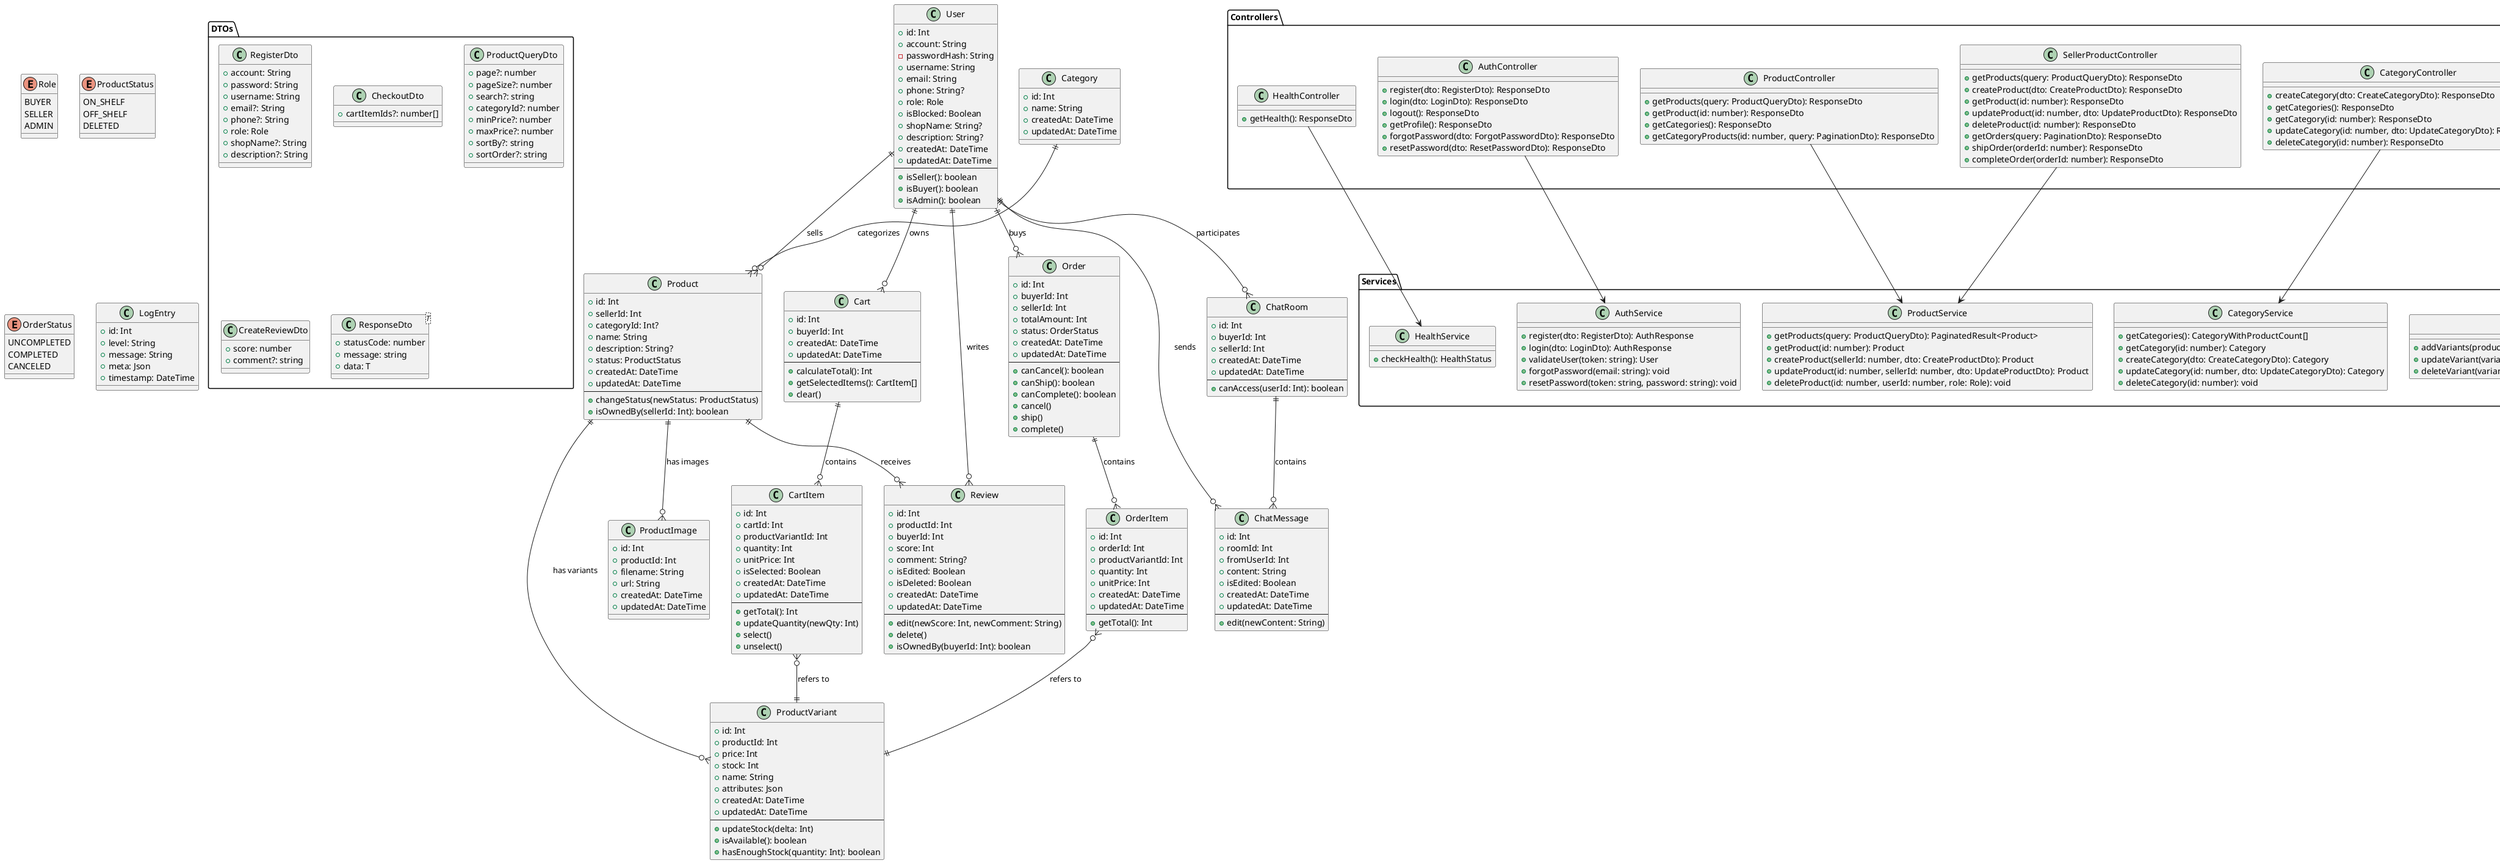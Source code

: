 @startuml Zipperoo電商平台系統類圖

'======== Enumerations ======
enum Role {
    BUYER
    SELLER
    ADMIN
}

enum ProductStatus {
    ON_SHELF
    OFF_SHELF
    DELETED
}

enum OrderStatus {
    UNCOMPLETED
    COMPLETED  
    CANCELED
}

'======== Core Controllers =====
package "Controllers" {
    class HealthController {
        +getHealth(): ResponseDto
    }
    
    class AuthController {
        +register(dto: RegisterDto): ResponseDto
        +login(dto: LoginDto): ResponseDto
        +logout(): ResponseDto
        +getProfile(): ResponseDto
        +forgotPassword(dto: ForgotPasswordDto): ResponseDto
        +resetPassword(dto: ResetPasswordDto): ResponseDto
    }
    
    class ProductController {
        +getProducts(query: ProductQueryDto): ResponseDto
        +getProduct(id: number): ResponseDto
        +getCategories(): ResponseDto
        +getCategoryProducts(id: number, query: PaginationDto): ResponseDto
    }
    
    class CategoryController {
        +createCategory(dto: CreateCategoryDto): ResponseDto
        +getCategories(): ResponseDto
        +getCategory(id: number): ResponseDto  
        +updateCategory(id: number, dto: UpdateCategoryDto): ResponseDto
        +deleteCategory(id: number): ResponseDto
    }
    
    class SellerProductController {
        +getProducts(query: ProductQueryDto): ResponseDto
        +createProduct(dto: CreateProductDto): ResponseDto
        +getProduct(id: number): ResponseDto
        +updateProduct(id: number, dto: UpdateProductDto): ResponseDto
        +deleteProduct(id: number): ResponseDto
        +getOrders(query: PaginationDto): ResponseDto
        +shipOrder(orderId: number): ResponseDto
        +completeOrder(orderId: number): ResponseDto
    }
    
    class VariantController {
        +addVariants(productId: number, dto: CreateVariantsDto): ResponseDto
        +updateVariant(variantId: number, dto: UpdateVariantDto): ResponseDto
        +deleteVariant(variantId: number): ResponseDto
    }
    
    class CartController {
        +getCart(): ResponseDto
        +addItem(dto: AddCartItemDto): ResponseDto
        +updateItem(itemId: number, dto: UpdateCartItemDto): ResponseDto
        +removeItem(itemId: number): ResponseDto
    }
    
    class OrderController {
        +checkout(dto: CheckoutDto): ResponseDto
        +getOrders(query: PaginationDto): ResponseDto
        +getOrder(orderId: number): ResponseDto
        +cancelOrder(orderId: number): ResponseDto
    }
    
    class ReviewController {
        +createReview(productId: number, dto: CreateReviewDto): ResponseDto
        +getReviews(productId: number, query: PaginationDto): ResponseDto
        +updateReview(reviewId: number, dto: UpdateReviewDto): ResponseDto
        +deleteReview(reviewId: number): ResponseDto
    }
    
    class ChatController {
        +createRoom(dto: CreateChatRoomDto): ResponseDto
        +getRooms(): ResponseDto
        +getMessages(roomId: number, query: PaginationDto): ResponseDto
        +sendMessage(roomId: number, dto: SendMessageDto): ResponseDto
    }
    
    class ImageController {
        +uploadImages(productId: number, files: File[]): ResponseDto
        +deleteImage(imageId: number): ResponseDto
        +getImageByName(imgName: string): ResponseDto
        +getImageById(imageId: number): ResponseDto
    }
    
    class AdminController {
        +getUsers(query: PaginationDto): ResponseDto
        +deleteUser(userId: number): ResponseDto
        +blockUser(userId: number): ResponseDto
        +unblockUser(userId: number): ResponseDto
        +getProducts(query: PaginationDto): ResponseDto
        +deleteProduct(productId: number): ResponseDto
        +getOrders(query: PaginationDto): ResponseDto
        +getOrder(id: number): ResponseDto
        +updateOrderStatus(id: number, dto: UpdateOrderStatusDto): ResponseDto
        +getLogs(query: PaginationDto): ResponseDto
    }
}

'======== Application Services =====
package "Services" {
    class AuthService {
        +register(dto: RegisterDto): AuthResponse
        +login(dto: LoginDto): AuthResponse
        +validateUser(token: string): User
        +forgotPassword(email: string): void
        +resetPassword(token: string, password: string): void
    }
    
    class CartService {
        +getCart(userId: number): Cart
        +addItem(dto: AddCartItemDto): Cart
        +updateItem(itemId: number, dto: UpdateCartItemDto): Cart
        +removeItem(itemId: number): Cart
    }
    
    class OrderService {
        +checkout(buyerId: number, dto: CheckoutDto): Order
        +getOrders(userId: number, role: Role): Order[]
        +getOrder(orderId: number, userId: number): Order
        +cancelOrder(orderId: number, buyerId: number): Order
        +shipOrder(orderId: number, sellerId: number): Order
        +completeOrder(orderId: number, sellerId: number): Order
    }
    
    class ProductService {
        +getProducts(query: ProductQueryDto): PaginatedResult<Product>
        +getProduct(id: number): Product
        +createProduct(sellerId: number, dto: CreateProductDto): Product
        +updateProduct(id: number, sellerId: number, dto: UpdateProductDto): Product
        +deleteProduct(id: number, userId: number, role: Role): void
    }
    
    class VariantService {
        +addVariants(productId: number, sellerId: number, dto: CreateVariantsDto): ProductVariant[]
        +updateVariant(variantId: number, sellerId: number, dto: UpdateVariantDto): ProductVariant
        +deleteVariant(variantId: number, sellerId: number): void
    }
    
    class ReviewService {
        +createReview(buyerId: number, productId: number, dto: CreateReviewDto): Review
        +getReviews(productId: number, query: PaginationDto): PaginatedResult<Review>
        +updateReview(reviewId: number, userId: number, dto: UpdateReviewDto): Review
        +deleteReview(reviewId: number, userId: number): void
    }
    
    class ChatService {
        +createOrGetRoom(dto: CreateChatRoomDto): ChatRoom
        +getRooms(userId: number): ChatRoom[]
        +getMessages(roomId: number, userId: number, query: PaginationDto): PaginatedResult<ChatMessage>
        +sendMessage(roomId: number, userId: number, dto: SendMessageDto): ChatMessage
    }
    
    class CategoryService {
        +getCategories(): CategoryWithProductCount[]
        +getCategory(id: number): Category
        +createCategory(dto: CreateCategoryDto): Category
        +updateCategory(id: number, dto: UpdateCategoryDto): Category
        +deleteCategory(id: number): void
    }
    
    class ImageService {
        +uploadImages(productId: number, sellerId: number, files: File[]): ProductImage[]
        +deleteImage(imageId: number, userId: number): void
        +getImageByName(imgName: string): ProductImage
        +getImageById(imageId: number): ProductImage
    }
    
    class AdminService {
        +getUsers(query: PaginationDto): PaginatedResult<User>
        +deleteUser(userId: number): void
        +blockUser(userId: number): User
        +unblockUser(userId: number): User
        +getLogs(query: PaginationDto): PaginatedResult<LogEntry>
    }
    
    class HealthService {
        +checkHealth(): HealthStatus
    }
}

'======== Core Models ============
class User {
    +id: Int
    +account: String
    -passwordHash: String
    +username: String
    +email: String
    +phone: String?
    +role: Role
    +isBlocked: Boolean
    +shopName: String?
    +description: String?
    +createdAt: DateTime
    +updatedAt: DateTime
    --
    +isSeller(): boolean
    +isBuyer(): boolean
    +isAdmin(): boolean
}

class Category {
    +id: Int
    +name: String
    +createdAt: DateTime
    +updatedAt: DateTime
}

class Product {
    +id: Int
    +sellerId: Int
    +categoryId: Int?
    +name: String
    +description: String?
    +status: ProductStatus
    +createdAt: DateTime
    +updatedAt: DateTime
    --
    +changeStatus(newStatus: ProductStatus)
    +isOwnedBy(sellerId: Int): boolean
}

class ProductVariant {
    +id: Int
    +productId: Int
    +price: Int
    +stock: Int
    +name: String
    +attributes: Json
    +createdAt: DateTime
    +updatedAt: DateTime
    --
    +updateStock(delta: Int)
    +isAvailable(): boolean
    +hasEnoughStock(quantity: Int): boolean
}

class ProductImage {
    +id: Int
    +productId: Int
    +filename: String
    +url: String
    +createdAt: DateTime
    +updatedAt: DateTime
}

class Cart {
    +id: Int
    +buyerId: Int
    +createdAt: DateTime
    +updatedAt: DateTime
    --
    +calculateTotal(): Int
    +getSelectedItems(): CartItem[]
    +clear()
}

class CartItem {
    +id: Int
    +cartId: Int
    +productVariantId: Int
    +quantity: Int
    +unitPrice: Int
    +isSelected: Boolean
    +createdAt: DateTime
    +updatedAt: DateTime
    --
    +getTotal(): Int
    +updateQuantity(newQty: Int)
    +select()
    +unselect()
}

class Order {
    +id: Int
    +buyerId: Int
    +sellerId: Int
    +totalAmount: Int
    +status: OrderStatus
    +createdAt: DateTime
    +updatedAt: DateTime
    --
    +canCancel(): boolean
    +canShip(): boolean
    +canComplete(): boolean
    +cancel()
    +ship()
    +complete()
}

class OrderItem {
    +id: Int
    +orderId: Int
    +productVariantId: Int
    +quantity: Int
    +unitPrice: Int
    +createdAt: DateTime
    +updatedAt: DateTime
    --
    +getTotal(): Int
}

class Review {
    +id: Int
    +productId: Int
    +buyerId: Int
    +score: Int
    +comment: String?
    +isEdited: Boolean
    +isDeleted: Boolean
    +createdAt: DateTime
    +updatedAt: DateTime
    --
    +edit(newScore: Int, newComment: String)
    +delete()
    +isOwnedBy(buyerId: Int): boolean
}

class ChatRoom {
    +id: Int
    +buyerId: Int
    +sellerId: Int
    +createdAt: DateTime
    +updatedAt: DateTime
    --
    +canAccess(userId: Int): boolean
}

class ChatMessage {
    +id: Int
    +roomId: Int
    +fromUserId: Int
    +content: String
    +isEdited: Boolean
    +createdAt: DateTime
    +updatedAt: DateTime
    --
    +edit(newContent: String)
}

class LogEntry {
    +id: Int
    +level: String
    +message: String
    +meta: Json
    +timestamp: DateTime
}

'======== DTOs =====
package "DTOs" {
    class RegisterDto {
        +account: String
        +password: String
        +username: String
        +email?: String
        +phone?: String
        +role: Role
        +shopName?: String
        +description?: String
    }
    
    class CheckoutDto {
        +cartItemIds?: number[]
    }
    
    class ProductQueryDto {
        +page?: number
        +pageSize?: number
        +search?: string
        +categoryId?: number
        +minPrice?: number
        +maxPrice?: number
        +sortBy?: string
        +sortOrder?: string
    }
    
    class CreateReviewDto {
        +score: number
        +comment?: string
    }
    
    class ResponseDto<T> {
        +statusCode: number
        +message: string
        +data: T
    }
}

'======== Relationships ============
User ||--o{ Product : "sells"
User ||--o{ Order : "buys"
User ||--o{ Review : "writes"
User ||--o{ ChatMessage : "sends"
User ||--o{ Cart : "owns"

Category ||--o{ Product : "categorizes"
Product ||--o{ ProductVariant : "has variants"
Product ||--o{ ProductImage : "has images"
Product ||--o{ Review : "receives"

Cart ||--o{ CartItem : "contains"
CartItem }o--|| ProductVariant : "refers to"

Order ||--o{ OrderItem : "contains"
OrderItem }o--|| ProductVariant : "refers to"

ChatRoom ||--o{ ChatMessage : "contains"
User ||--o{ ChatRoom : "participates"

' Controller to Service relationships
AuthController --> AuthService
ProductController --> ProductService
CategoryController --> CategoryService
SellerProductController --> ProductService
VariantController --> VariantService
CartController --> CartService
OrderController --> OrderService
ReviewController --> ReviewService
ChatController --> ChatService
ImageController --> ImageService
AdminController --> AdminService
HealthController --> HealthService

@enduml
